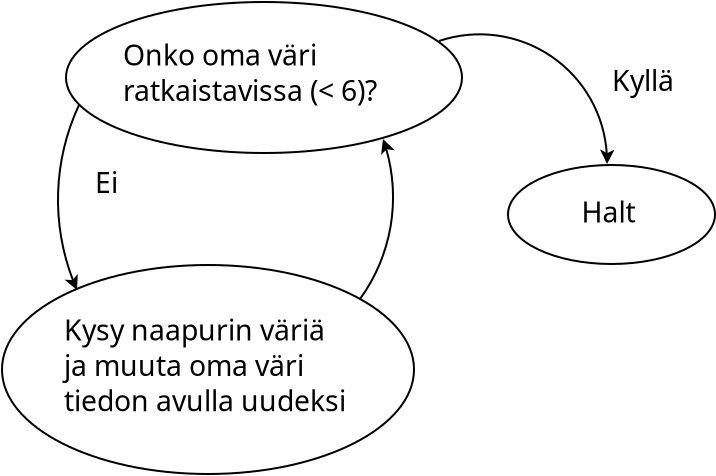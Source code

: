 <?xml version="1.0" encoding="UTF-8"?>
<dia:diagram xmlns:dia="http://www.lysator.liu.se/~alla/dia/">
  <dia:layer name="Background" visible="true" active="true">
    <dia:object type="Standard - Ellipse" version="0" id="O0">
      <dia:attribute name="obj_pos">
        <dia:point val="9.05,3.7"/>
      </dia:attribute>
      <dia:attribute name="obj_bb">
        <dia:rectangle val="9,3.65;28.9,11.3"/>
      </dia:attribute>
      <dia:attribute name="elem_corner">
        <dia:point val="9.05,3.7"/>
      </dia:attribute>
      <dia:attribute name="elem_width">
        <dia:real val="19.8"/>
      </dia:attribute>
      <dia:attribute name="elem_height">
        <dia:real val="7.55"/>
      </dia:attribute>
    </dia:object>
    <dia:object type="Standard - Ellipse" version="0" id="O1">
      <dia:attribute name="obj_pos">
        <dia:point val="5.85,16.85"/>
      </dia:attribute>
      <dia:attribute name="obj_bb">
        <dia:rectangle val="5.8,16.8;26.5,27.35"/>
      </dia:attribute>
      <dia:attribute name="elem_corner">
        <dia:point val="5.85,16.85"/>
      </dia:attribute>
      <dia:attribute name="elem_width">
        <dia:real val="20.6"/>
      </dia:attribute>
      <dia:attribute name="elem_height">
        <dia:real val="10.45"/>
      </dia:attribute>
    </dia:object>
    <dia:object type="Standard - Arc" version="0" id="O2">
      <dia:attribute name="obj_pos">
        <dia:point val="9.7,8.85"/>
      </dia:attribute>
      <dia:attribute name="obj_bb">
        <dia:rectangle val="8.599,8.799;9.751,18.151"/>
      </dia:attribute>
      <dia:attribute name="conn_endpoints">
        <dia:point val="9.7,8.85"/>
        <dia:point val="9.6,18.1"/>
      </dia:attribute>
      <dia:attribute name="curve_distance">
        <dia:real val="1"/>
      </dia:attribute>
      <dia:attribute name="end_arrow">
        <dia:enum val="22"/>
      </dia:attribute>
      <dia:attribute name="end_arrow_length">
        <dia:real val="0.5"/>
      </dia:attribute>
      <dia:attribute name="end_arrow_width">
        <dia:real val="0.5"/>
      </dia:attribute>
    </dia:object>
    <dia:object type="Standard - Ellipse" version="0" id="O3">
      <dia:attribute name="obj_pos">
        <dia:point val="31.15,11.85"/>
      </dia:attribute>
      <dia:attribute name="obj_bb">
        <dia:rectangle val="31.1,11.8;41.55,16.85"/>
      </dia:attribute>
      <dia:attribute name="elem_corner">
        <dia:point val="31.15,11.85"/>
      </dia:attribute>
      <dia:attribute name="elem_width">
        <dia:real val="10.35"/>
      </dia:attribute>
      <dia:attribute name="elem_height">
        <dia:real val="4.95"/>
      </dia:attribute>
    </dia:object>
    <dia:object type="Standard - Arc" version="0" id="O4">
      <dia:attribute name="obj_pos">
        <dia:point val="27.7,5.65"/>
      </dia:attribute>
      <dia:attribute name="obj_bb">
        <dia:rectangle val="27.63,5.266;36.475,11.87"/>
      </dia:attribute>
      <dia:attribute name="conn_endpoints">
        <dia:point val="27.7,5.65"/>
        <dia:point val="36.1,11.8"/>
      </dia:attribute>
      <dia:attribute name="curve_distance">
        <dia:real val="-2.701"/>
      </dia:attribute>
      <dia:attribute name="end_arrow">
        <dia:enum val="22"/>
      </dia:attribute>
      <dia:attribute name="end_arrow_length">
        <dia:real val="0.5"/>
      </dia:attribute>
      <dia:attribute name="end_arrow_width">
        <dia:real val="0.5"/>
      </dia:attribute>
    </dia:object>
    <dia:object type="Standard - Text" version="1" id="O5">
      <dia:attribute name="obj_pos">
        <dia:point val="10.5,13.25"/>
      </dia:attribute>
      <dia:attribute name="obj_bb">
        <dia:rectangle val="10.5,11.894;11.829,13.668"/>
      </dia:attribute>
      <dia:attribute name="text">
        <dia:composite type="text">
          <dia:attribute name="string">
            <dia:string>#Ei#</dia:string>
          </dia:attribute>
          <dia:attribute name="font">
            <dia:font family="sans" style="0" name="Helvetica"/>
          </dia:attribute>
          <dia:attribute name="height">
            <dia:real val="1.77"/>
          </dia:attribute>
          <dia:attribute name="pos">
            <dia:point val="10.5,13.25"/>
          </dia:attribute>
          <dia:attribute name="color">
            <dia:color val="#000000"/>
          </dia:attribute>
          <dia:attribute name="alignment">
            <dia:enum val="0"/>
          </dia:attribute>
        </dia:composite>
      </dia:attribute>
      <dia:attribute name="valign">
        <dia:enum val="3"/>
      </dia:attribute>
    </dia:object>
    <dia:object type="Standard - Text" version="1" id="O6">
      <dia:attribute name="obj_pos">
        <dia:point val="36.35,8.15"/>
      </dia:attribute>
      <dia:attribute name="obj_bb">
        <dia:rectangle val="36.35,6.794;39.706,8.568"/>
      </dia:attribute>
      <dia:attribute name="text">
        <dia:composite type="text">
          <dia:attribute name="string">
            <dia:string>#Kyllä#</dia:string>
          </dia:attribute>
          <dia:attribute name="font">
            <dia:font family="sans" style="0" name="Helvetica"/>
          </dia:attribute>
          <dia:attribute name="height">
            <dia:real val="1.77"/>
          </dia:attribute>
          <dia:attribute name="pos">
            <dia:point val="36.35,8.15"/>
          </dia:attribute>
          <dia:attribute name="color">
            <dia:color val="#000000"/>
          </dia:attribute>
          <dia:attribute name="alignment">
            <dia:enum val="0"/>
          </dia:attribute>
        </dia:composite>
      </dia:attribute>
      <dia:attribute name="valign">
        <dia:enum val="3"/>
      </dia:attribute>
    </dia:object>
    <dia:object type="Standard - Text" version="1" id="O7">
      <dia:attribute name="obj_pos">
        <dia:point val="34.825,14.725"/>
      </dia:attribute>
      <dia:attribute name="obj_bb">
        <dia:rectangle val="34.825,13.41;37.705,15.06"/>
      </dia:attribute>
      <dia:attribute name="text">
        <dia:composite type="text">
          <dia:attribute name="string">
            <dia:string>#Halt#</dia:string>
          </dia:attribute>
          <dia:attribute name="font">
            <dia:font family="sans" style="0" name="Helvetica"/>
          </dia:attribute>
          <dia:attribute name="height">
            <dia:real val="1.77"/>
          </dia:attribute>
          <dia:attribute name="pos">
            <dia:point val="34.825,14.725"/>
          </dia:attribute>
          <dia:attribute name="color">
            <dia:color val="#000000"/>
          </dia:attribute>
          <dia:attribute name="alignment">
            <dia:enum val="0"/>
          </dia:attribute>
        </dia:composite>
      </dia:attribute>
      <dia:attribute name="valign">
        <dia:enum val="3"/>
      </dia:attribute>
    </dia:object>
    <dia:object type="Standard - Arc" version="0" id="O8">
      <dia:attribute name="obj_pos">
        <dia:point val="23.75,18.55"/>
      </dia:attribute>
      <dia:attribute name="obj_bb">
        <dia:rectangle val="23.693,10.493;25.484,18.607"/>
      </dia:attribute>
      <dia:attribute name="conn_endpoints">
        <dia:point val="23.75,18.55"/>
        <dia:point val="24.9,10.55"/>
      </dia:attribute>
      <dia:attribute name="curve_distance">
        <dia:real val="1"/>
      </dia:attribute>
      <dia:attribute name="end_arrow">
        <dia:enum val="22"/>
      </dia:attribute>
      <dia:attribute name="end_arrow_length">
        <dia:real val="0.5"/>
      </dia:attribute>
      <dia:attribute name="end_arrow_width">
        <dia:real val="0.5"/>
      </dia:attribute>
    </dia:object>
    <dia:object type="Standard - Text" version="1" id="O9">
      <dia:attribute name="obj_pos">
        <dia:point val="11.9,6.875"/>
      </dia:attribute>
      <dia:attribute name="obj_bb">
        <dia:rectangle val="11.9,5.56;26.538,8.98"/>
      </dia:attribute>
      <dia:attribute name="text">
        <dia:composite type="text">
          <dia:attribute name="string">
            <dia:string>#Onko oma väri
ratkaistavissa (&lt; 6)?#</dia:string>
          </dia:attribute>
          <dia:attribute name="font">
            <dia:font family="sans" style="0" name="Helvetica"/>
          </dia:attribute>
          <dia:attribute name="height">
            <dia:real val="1.77"/>
          </dia:attribute>
          <dia:attribute name="pos">
            <dia:point val="11.9,6.875"/>
          </dia:attribute>
          <dia:attribute name="color">
            <dia:color val="#000000"/>
          </dia:attribute>
          <dia:attribute name="alignment">
            <dia:enum val="0"/>
          </dia:attribute>
        </dia:composite>
      </dia:attribute>
      <dia:attribute name="valign">
        <dia:enum val="3"/>
      </dia:attribute>
    </dia:object>
    <dia:object type="Standard - Text" version="1" id="O10">
      <dia:attribute name="obj_pos">
        <dia:point val="8.95,20.625"/>
      </dia:attribute>
      <dia:attribute name="obj_bb">
        <dia:rectangle val="8.95,19.31;24.108,24.5"/>
      </dia:attribute>
      <dia:attribute name="text">
        <dia:composite type="text">
          <dia:attribute name="string">
            <dia:string>#Kysy naapurin väriä
ja muuta oma väri
tiedon avulla uudeksi#</dia:string>
          </dia:attribute>
          <dia:attribute name="font">
            <dia:font family="sans" style="0" name="Helvetica"/>
          </dia:attribute>
          <dia:attribute name="height">
            <dia:real val="1.77"/>
          </dia:attribute>
          <dia:attribute name="pos">
            <dia:point val="8.95,20.625"/>
          </dia:attribute>
          <dia:attribute name="color">
            <dia:color val="#000000"/>
          </dia:attribute>
          <dia:attribute name="alignment">
            <dia:enum val="0"/>
          </dia:attribute>
        </dia:composite>
      </dia:attribute>
      <dia:attribute name="valign">
        <dia:enum val="3"/>
      </dia:attribute>
    </dia:object>
  </dia:layer>
</dia:diagram>
